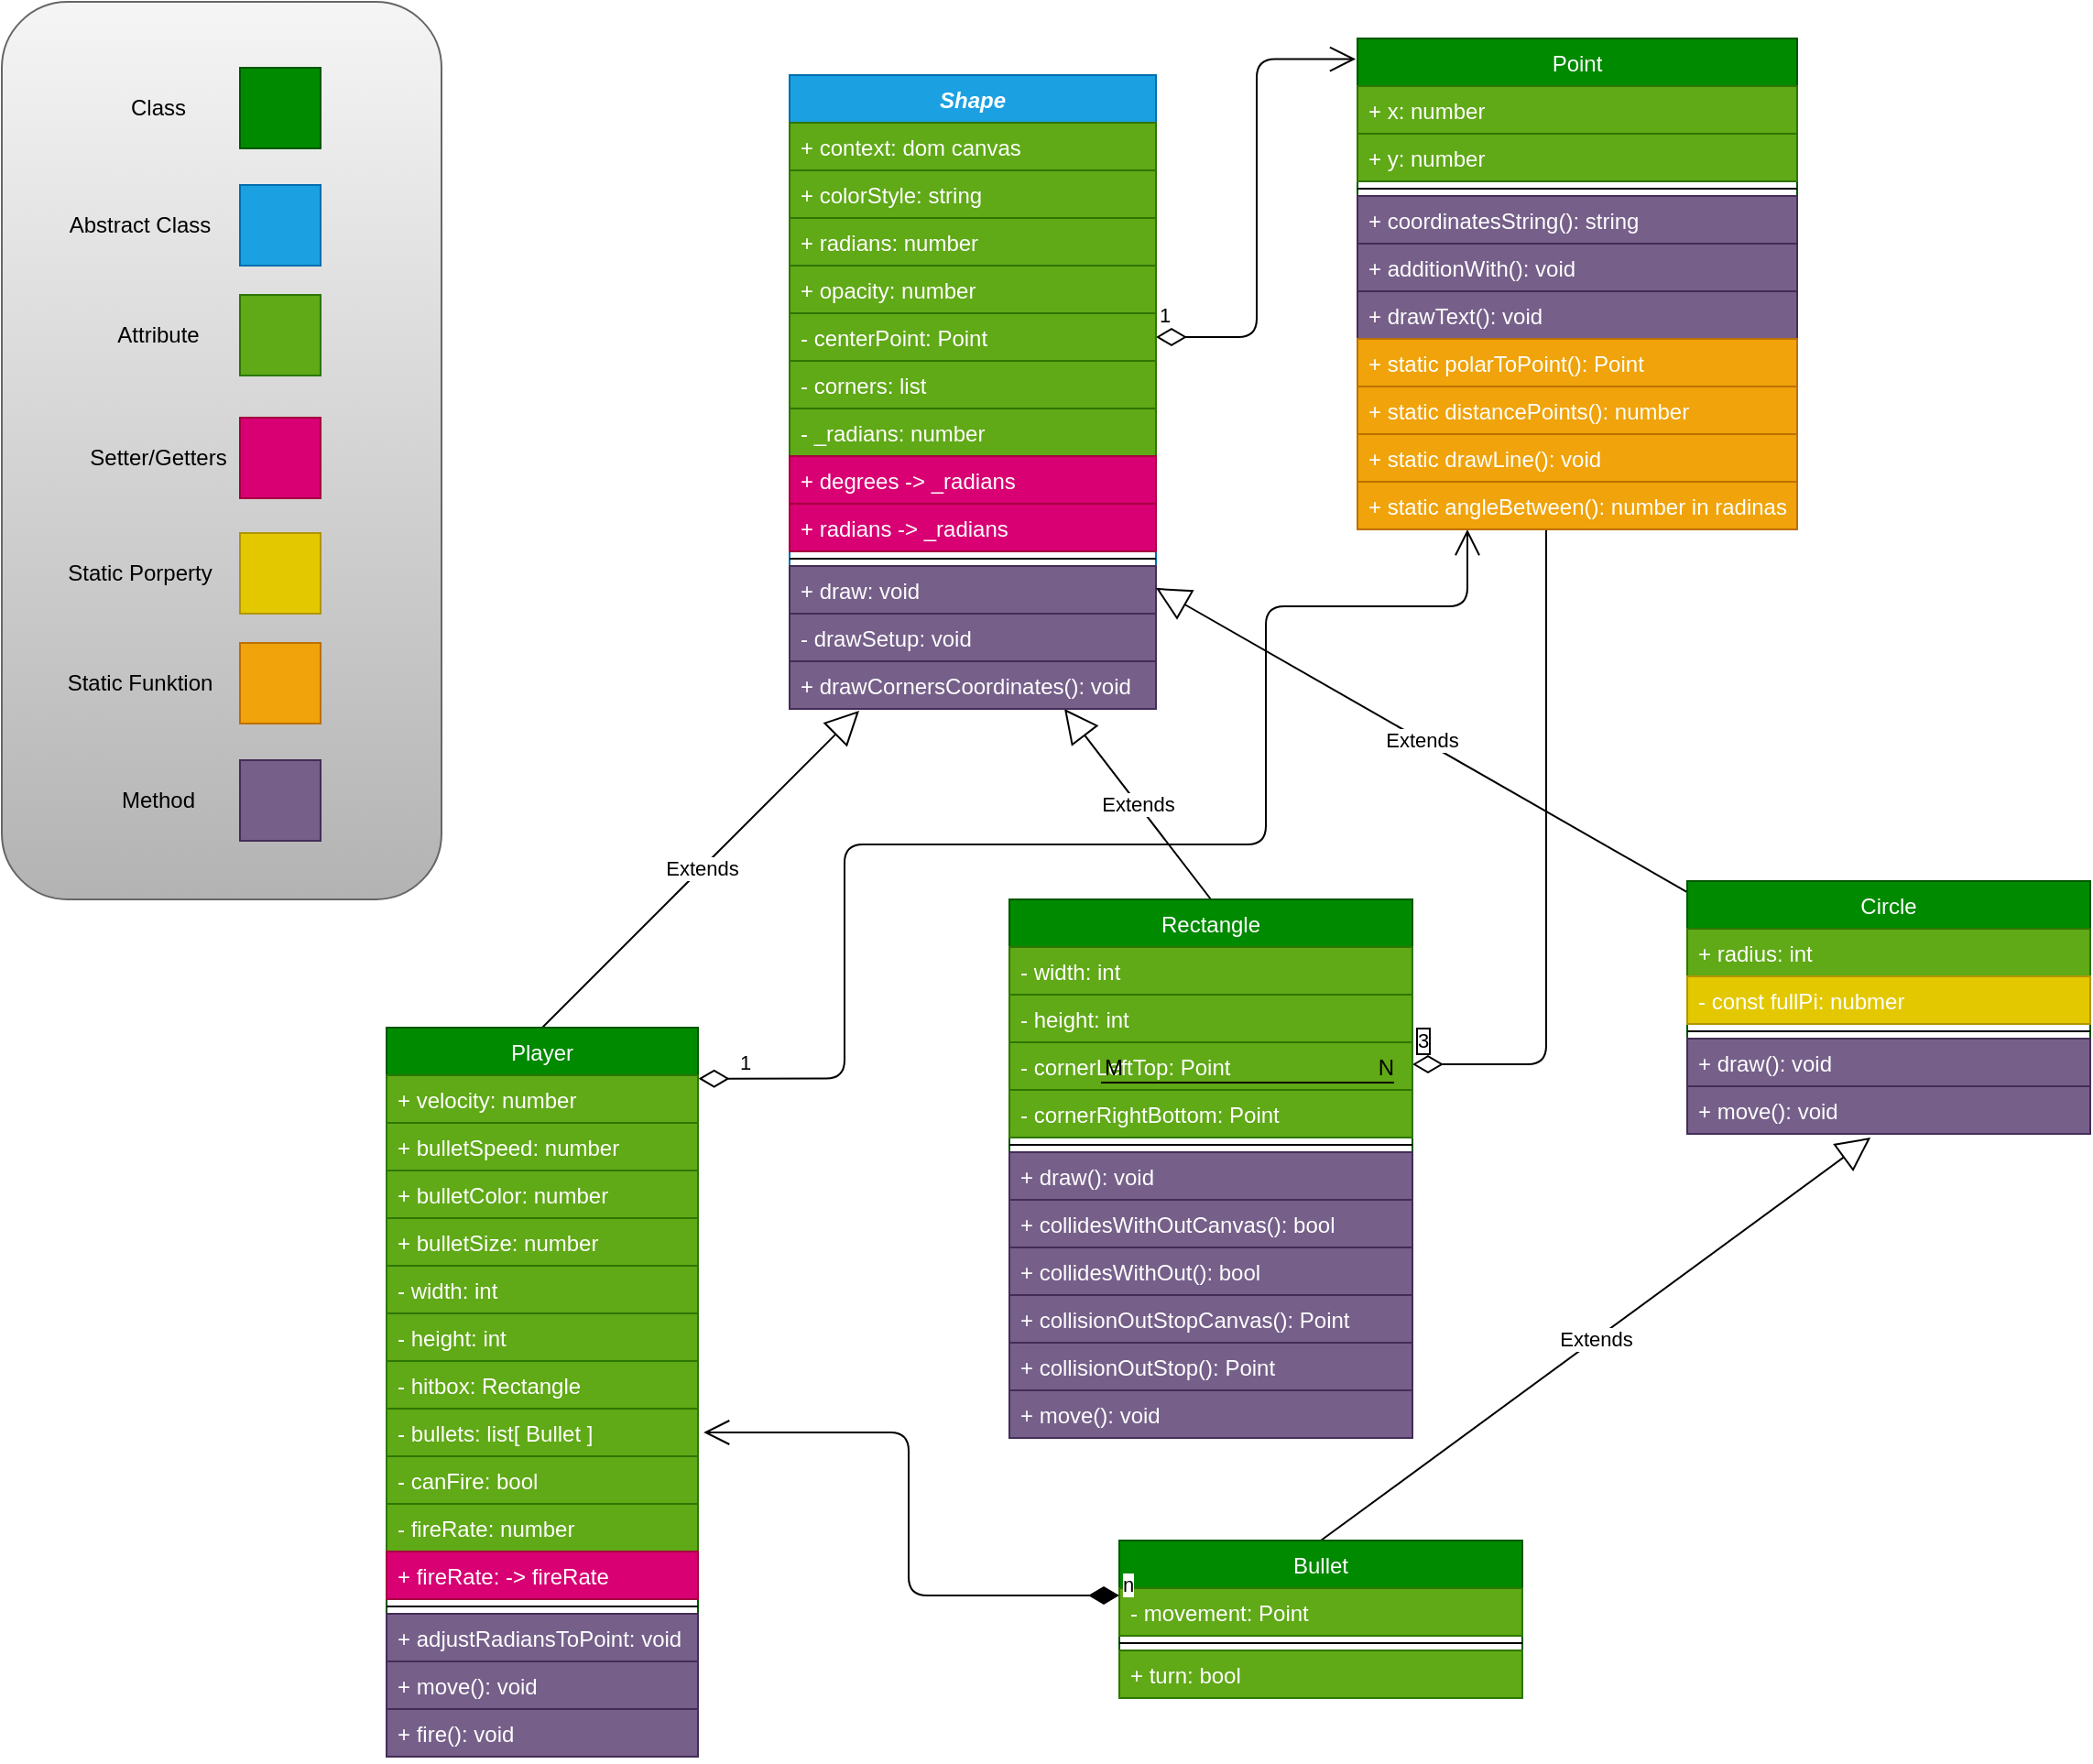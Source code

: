 <mxfile version="12.9.9" type="device"><diagram id="RAW5BNLhD_kJSsxiQ4Sg" name="Page-1"><mxGraphModel dx="1185" dy="685" grid="1" gridSize="10" guides="1" tooltips="1" connect="1" arrows="1" fold="1" page="1" pageScale="1" pageWidth="850" pageHeight="1100" math="0" shadow="0"><root><mxCell id="0"/><mxCell id="1" parent="0"/><mxCell id="B8KtoYiRNh_vQeLMw6E--84" value="" style="rounded=1;whiteSpace=wrap;html=1;fillColor=#f5f5f5;strokeColor=#666666;gradientColor=#b3b3b3;" parent="1" vertex="1"><mxGeometry x="50" y="10" width="240" height="490" as="geometry"/></mxCell><mxCell id="B8KtoYiRNh_vQeLMw6E--48" value="Extends" style="endArrow=block;endSize=16;endFill=0;html=1;entryX=0.19;entryY=1.038;entryDx=0;entryDy=0;entryPerimeter=0;exitX=0.5;exitY=0;exitDx=0;exitDy=0;" parent="1" source="B8KtoYiRNh_vQeLMw6E--30" target="B8KtoYiRNh_vQeLMw6E--29" edge="1"><mxGeometry width="160" relative="1" as="geometry"><mxPoint x="430" y="490" as="sourcePoint"/><mxPoint x="590" y="380" as="targetPoint"/></mxGeometry></mxCell><mxCell id="B8KtoYiRNh_vQeLMw6E--49" value="Extends" style="endArrow=block;endSize=16;endFill=0;html=1;entryX=0.75;entryY=1;entryDx=0;entryDy=0;exitX=0.5;exitY=0;exitDx=0;exitDy=0;" parent="1" source="B8KtoYiRNh_vQeLMw6E--34" target="B8KtoYiRNh_vQeLMw6E--9" edge="1"><mxGeometry width="160" relative="1" as="geometry"><mxPoint x="692" y="489.01" as="sourcePoint"/><mxPoint x="790" y="373.998" as="targetPoint"/></mxGeometry></mxCell><mxCell id="B8KtoYiRNh_vQeLMw6E--51" value="1" style="endArrow=open;html=1;endSize=12;startArrow=diamondThin;startSize=14;startFill=0;edgeStyle=orthogonalEdgeStyle;align=left;verticalAlign=bottom;exitX=1;exitY=0.5;exitDx=0;exitDy=0;entryX=-0.004;entryY=0.042;entryDx=0;entryDy=0;entryPerimeter=0;" parent="1" source="B8KtoYiRNh_vQeLMw6E--12" target="B8KtoYiRNh_vQeLMw6E--1" edge="1"><mxGeometry x="-1" y="3" relative="1" as="geometry"><mxPoint x="180" y="440" as="sourcePoint"/><mxPoint x="340" y="440" as="targetPoint"/></mxGeometry></mxCell><mxCell id="B8KtoYiRNh_vQeLMw6E--52" value="3" style="endArrow=open;html=1;endSize=12;startArrow=diamondThin;startSize=14;startFill=0;edgeStyle=orthogonalEdgeStyle;align=left;verticalAlign=bottom;entryX=0.448;entryY=0.962;entryDx=0;entryDy=0;entryPerimeter=0;labelBorderColor=#000000;" parent="1" target="B8KtoYiRNh_vQeLMw6E--7" edge="1"><mxGeometry x="-1" y="3" relative="1" as="geometry"><mxPoint x="820" y="590" as="sourcePoint"/><mxPoint x="980" y="590" as="targetPoint"/><Array as="points"><mxPoint x="893" y="590"/></Array></mxGeometry></mxCell><mxCell id="B8KtoYiRNh_vQeLMw6E--56" value="1" style="endArrow=open;html=1;endSize=12;startArrow=diamondThin;startSize=14;startFill=0;edgeStyle=orthogonalEdgeStyle;align=left;verticalAlign=bottom;entryX=0.25;entryY=1;entryDx=0;entryDy=0;exitX=1.002;exitY=0.071;exitDx=0;exitDy=0;exitPerimeter=0;" parent="1" target="B8KtoYiRNh_vQeLMw6E--1" edge="1" source="hKg5F1_1Iaj1561rqI-w-1"><mxGeometry x="-0.943" relative="1" as="geometry"><mxPoint x="510" y="560" as="sourcePoint"/><mxPoint x="560" y="430" as="targetPoint"/><Array as="points"><mxPoint x="510" y="598"/><mxPoint x="510" y="470"/><mxPoint x="740" y="470"/><mxPoint x="740" y="340"/><mxPoint x="850" y="340"/></Array><mxPoint as="offset"/></mxGeometry></mxCell><mxCell id="B8KtoYiRNh_vQeLMw6E--57" value="" style="whiteSpace=wrap;html=1;aspect=fixed;fontColor=#ffffff;fontStyle=0;strokeColor=#005700;fillColor=#008a00;startSize=26;" parent="1" vertex="1"><mxGeometry x="180" y="46" width="44" height="44" as="geometry"/></mxCell><mxCell id="B8KtoYiRNh_vQeLMw6E--63" value="Class" style="text;html=1;align=center;verticalAlign=middle;resizable=0;points=[];autosize=1;fontColor=#000000;" parent="1" vertex="1"><mxGeometry x="110" y="58" width="50" height="20" as="geometry"/></mxCell><mxCell id="B8KtoYiRNh_vQeLMw6E--73" value="" style="whiteSpace=wrap;html=1;aspect=fixed;fontColor=#ffffff;align=center;verticalAlign=top;strokeColor=#006EAF;fillColor=#1ba1e2;gradientColor=none;fontStyle=3;startSize=26;" parent="1" vertex="1"><mxGeometry x="180" y="110" width="44" height="44" as="geometry"/></mxCell><mxCell id="B8KtoYiRNh_vQeLMw6E--74" value="Abstract Class" style="text;html=1;align=center;verticalAlign=middle;resizable=0;points=[];autosize=1;fontColor=#000000;" parent="1" vertex="1"><mxGeometry x="80" y="122" width="90" height="20" as="geometry"/></mxCell><mxCell id="B8KtoYiRNh_vQeLMw6E--75" value="" style="whiteSpace=wrap;html=1;aspect=fixed;fontColor=#ffffff;align=left;verticalAlign=top;strokeColor=#2D7600;fillColor=#60a917;gradientColor=none;spacingLeft=4;spacingRight=4;" parent="1" vertex="1"><mxGeometry x="180" y="170" width="44" height="44" as="geometry"/></mxCell><mxCell id="B8KtoYiRNh_vQeLMw6E--76" value="Attribute" style="text;html=1;align=center;verticalAlign=middle;resizable=0;points=[];autosize=1;fontColor=#000000;" parent="1" vertex="1"><mxGeometry x="105" y="182" width="60" height="20" as="geometry"/></mxCell><mxCell id="B8KtoYiRNh_vQeLMw6E--77" value="" style="whiteSpace=wrap;html=1;aspect=fixed;fontColor=#ffffff;align=left;verticalAlign=top;strokeColor=#BD7000;fillColor=#f0a30a;gradientColor=none;spacingLeft=4;spacingRight=4;" parent="1" vertex="1"><mxGeometry x="180" y="360" width="44" height="44" as="geometry"/></mxCell><mxCell id="B8KtoYiRNh_vQeLMw6E--78" value="Static Funktion" style="text;html=1;align=center;verticalAlign=middle;resizable=0;points=[];autosize=1;fontColor=#000000;" parent="1" vertex="1"><mxGeometry x="80" y="372" width="90" height="20" as="geometry"/></mxCell><mxCell id="B8KtoYiRNh_vQeLMw6E--79" value="" style="whiteSpace=wrap;html=1;aspect=fixed;fontColor=#ffffff;align=left;verticalAlign=top;strokeColor=#432D57;fillColor=#76608a;gradientColor=none;spacingLeft=4;spacingRight=4;" parent="1" vertex="1"><mxGeometry x="180" y="424" width="44" height="44" as="geometry"/></mxCell><mxCell id="B8KtoYiRNh_vQeLMw6E--80" value="Method" style="text;html=1;align=center;verticalAlign=middle;resizable=0;points=[];autosize=1;fontColor=#000000;" parent="1" vertex="1"><mxGeometry x="105" y="436" width="60" height="20" as="geometry"/></mxCell><mxCell id="B8KtoYiRNh_vQeLMw6E--34" value="Rectangle" style="swimlane;fontStyle=0;align=center;verticalAlign=middle;childLayout=stackLayout;horizontal=1;startSize=26;horizontalStack=0;resizeParent=1;resizeParentMax=0;resizeLast=0;collapsible=1;marginBottom=0;fontColor=#ffffff;strokeColor=#005700;fillColor=#008a00;" parent="1" vertex="1"><mxGeometry x="600" y="500" width="220" height="294" as="geometry"/></mxCell><mxCell id="B8KtoYiRNh_vQeLMw6E--35" value="- width: int" style="text;strokeColor=#2D7600;fillColor=#60a917;align=left;verticalAlign=top;spacingLeft=4;spacingRight=4;overflow=hidden;rotatable=0;points=[[0,0.5],[1,0.5]];portConstraint=eastwest;fontColor=#ffffff;" parent="B8KtoYiRNh_vQeLMw6E--34" vertex="1"><mxGeometry y="26" width="220" height="26" as="geometry"/></mxCell><mxCell id="B8KtoYiRNh_vQeLMw6E--38" value="- height: int" style="text;strokeColor=#2D7600;fillColor=#60a917;align=left;verticalAlign=top;spacingLeft=4;spacingRight=4;overflow=hidden;rotatable=0;points=[[0,0.5],[1,0.5]];portConstraint=eastwest;fontColor=#ffffff;" parent="B8KtoYiRNh_vQeLMw6E--34" vertex="1"><mxGeometry y="52" width="220" height="26" as="geometry"/></mxCell><mxCell id="B8KtoYiRNh_vQeLMw6E--39" value="- cornerLeftTop: Point" style="text;strokeColor=#2D7600;fillColor=#60a917;align=left;verticalAlign=top;spacingLeft=4;spacingRight=4;overflow=hidden;rotatable=0;points=[[0,0.5],[1,0.5]];portConstraint=eastwest;fontColor=#ffffff;" parent="B8KtoYiRNh_vQeLMw6E--34" vertex="1"><mxGeometry y="78" width="220" height="26" as="geometry"/></mxCell><mxCell id="B8KtoYiRNh_vQeLMw6E--40" value="- cornerRightBottom: Point" style="text;strokeColor=#2D7600;fillColor=#60a917;align=left;verticalAlign=top;spacingLeft=4;spacingRight=4;overflow=hidden;rotatable=0;points=[[0,0.5],[1,0.5]];portConstraint=eastwest;fontColor=#ffffff;" parent="B8KtoYiRNh_vQeLMw6E--34" vertex="1"><mxGeometry y="104" width="220" height="26" as="geometry"/></mxCell><mxCell id="B8KtoYiRNh_vQeLMw6E--36" value="" style="line;strokeWidth=1;fillColor=none;align=left;verticalAlign=middle;spacingTop=-1;spacingLeft=3;spacingRight=3;rotatable=0;labelPosition=right;points=[];portConstraint=eastwest;" parent="B8KtoYiRNh_vQeLMw6E--34" vertex="1"><mxGeometry y="130" width="220" height="8" as="geometry"/></mxCell><mxCell id="B8KtoYiRNh_vQeLMw6E--37" value="+ draw(): void" style="text;strokeColor=#432D57;fillColor=#76608a;align=left;verticalAlign=top;spacingLeft=4;spacingRight=4;overflow=hidden;rotatable=0;points=[[0,0.5],[1,0.5]];portConstraint=eastwest;fontColor=#ffffff;" parent="B8KtoYiRNh_vQeLMw6E--34" vertex="1"><mxGeometry y="138" width="220" height="26" as="geometry"/></mxCell><mxCell id="YJ24XLHPJOB9TFIymU3b-4" value="+ collidesWithOutCanvas(): bool" style="text;strokeColor=#432D57;fillColor=#76608a;align=left;verticalAlign=top;spacingLeft=4;spacingRight=4;overflow=hidden;rotatable=0;points=[[0,0.5],[1,0.5]];portConstraint=eastwest;fontColor=#ffffff;" vertex="1" parent="B8KtoYiRNh_vQeLMw6E--34"><mxGeometry y="164" width="220" height="26" as="geometry"/></mxCell><mxCell id="YJ24XLHPJOB9TFIymU3b-3" value="+ collidesWithOut(): bool" style="text;strokeColor=#432D57;fillColor=#76608a;align=left;verticalAlign=top;spacingLeft=4;spacingRight=4;overflow=hidden;rotatable=0;points=[[0,0.5],[1,0.5]];portConstraint=eastwest;fontColor=#ffffff;" vertex="1" parent="B8KtoYiRNh_vQeLMw6E--34"><mxGeometry y="190" width="220" height="26" as="geometry"/></mxCell><mxCell id="B8KtoYiRNh_vQeLMw6E--41" value="+ collisionOutStopCanvas(): Point" style="text;strokeColor=#432D57;fillColor=#76608a;align=left;verticalAlign=top;spacingLeft=4;spacingRight=4;overflow=hidden;rotatable=0;points=[[0,0.5],[1,0.5]];portConstraint=eastwest;fontColor=#ffffff;" parent="B8KtoYiRNh_vQeLMw6E--34" vertex="1"><mxGeometry y="216" width="220" height="26" as="geometry"/></mxCell><mxCell id="B8KtoYiRNh_vQeLMw6E--42" value="+ collisionOutStop(): Point" style="text;strokeColor=#432D57;fillColor=#76608a;align=left;verticalAlign=top;spacingLeft=4;spacingRight=4;overflow=hidden;rotatable=0;points=[[0,0.5],[1,0.5]];portConstraint=eastwest;fontColor=#ffffff;" parent="B8KtoYiRNh_vQeLMw6E--34" vertex="1"><mxGeometry y="242" width="220" height="26" as="geometry"/></mxCell><mxCell id="B8KtoYiRNh_vQeLMw6E--43" value="+ move(): void" style="text;strokeColor=#432D57;fillColor=#76608a;align=left;verticalAlign=top;spacingLeft=4;spacingRight=4;overflow=hidden;rotatable=0;points=[[0,0.5],[1,0.5]];portConstraint=eastwest;fontColor=#ffffff;" parent="B8KtoYiRNh_vQeLMw6E--34" vertex="1"><mxGeometry y="268" width="220" height="26" as="geometry"/></mxCell><mxCell id="B8KtoYiRNh_vQeLMw6E--9" value="Shape&#10;" style="swimlane;fontStyle=3;align=center;verticalAlign=top;childLayout=stackLayout;horizontal=1;startSize=26;horizontalStack=0;resizeParent=1;resizeParentMax=0;resizeLast=0;collapsible=1;marginBottom=0;fillColor=#1ba1e2;strokeColor=#006EAF;fontColor=#ffffff;" parent="1" vertex="1"><mxGeometry x="480" y="50" width="200" height="346" as="geometry"><mxRectangle x="610" y="92" width="70" height="26" as="alternateBounds"/></mxGeometry></mxCell><mxCell id="B8KtoYiRNh_vQeLMw6E--10" value="+ context: dom canvas" style="text;strokeColor=#2D7600;fillColor=#60a917;align=left;verticalAlign=top;spacingLeft=4;spacingRight=4;overflow=hidden;rotatable=0;points=[[0,0.5],[1,0.5]];portConstraint=eastwest;fontColor=#ffffff;" parent="B8KtoYiRNh_vQeLMw6E--9" vertex="1"><mxGeometry y="26" width="200" height="26" as="geometry"/></mxCell><mxCell id="B8KtoYiRNh_vQeLMw6E--13" value="+ colorStyle: string" style="text;strokeColor=#2D7600;fillColor=#60a917;align=left;verticalAlign=top;spacingLeft=4;spacingRight=4;overflow=hidden;rotatable=0;points=[[0,0.5],[1,0.5]];portConstraint=eastwest;fontColor=#ffffff;" parent="B8KtoYiRNh_vQeLMw6E--9" vertex="1"><mxGeometry y="52" width="200" height="26" as="geometry"/></mxCell><mxCell id="B8KtoYiRNh_vQeLMw6E--15" value="+ radians: number" style="text;strokeColor=#2D7600;fillColor=#60a917;align=left;verticalAlign=top;spacingLeft=4;spacingRight=4;overflow=hidden;rotatable=0;points=[[0,0.5],[1,0.5]];portConstraint=eastwest;fontColor=#ffffff;" parent="B8KtoYiRNh_vQeLMw6E--9" vertex="1"><mxGeometry y="78" width="200" height="26" as="geometry"/></mxCell><mxCell id="B8KtoYiRNh_vQeLMw6E--16" value="+ opacity: number" style="text;strokeColor=#2D7600;fillColor=#60a917;align=left;verticalAlign=top;spacingLeft=4;spacingRight=4;overflow=hidden;rotatable=0;points=[[0,0.5],[1,0.5]];portConstraint=eastwest;fontColor=#ffffff;" parent="B8KtoYiRNh_vQeLMw6E--9" vertex="1"><mxGeometry y="104" width="200" height="26" as="geometry"/></mxCell><mxCell id="B8KtoYiRNh_vQeLMw6E--12" value="- centerPoint: Point" style="text;strokeColor=#2D7600;fillColor=#60a917;align=left;verticalAlign=top;spacingLeft=4;spacingRight=4;overflow=hidden;rotatable=0;points=[[0,0.5],[1,0.5]];portConstraint=eastwest;fontColor=#ffffff;" parent="B8KtoYiRNh_vQeLMw6E--9" vertex="1"><mxGeometry y="130" width="200" height="26" as="geometry"/></mxCell><mxCell id="B8KtoYiRNh_vQeLMw6E--14" value="- corners: list" style="text;strokeColor=#2D7600;fillColor=#60a917;align=left;verticalAlign=top;spacingLeft=4;spacingRight=4;overflow=hidden;rotatable=0;points=[[0,0.5],[1,0.5]];portConstraint=eastwest;fontColor=#ffffff;" parent="B8KtoYiRNh_vQeLMw6E--9" vertex="1"><mxGeometry y="156" width="200" height="26" as="geometry"/></mxCell><mxCell id="uomJccwphIVQ50F5Qtyh-1" value="- _radians: number" style="text;strokeColor=#2D7600;fillColor=#60a917;align=left;verticalAlign=top;spacingLeft=4;spacingRight=4;overflow=hidden;rotatable=0;points=[[0,0.5],[1,0.5]];portConstraint=eastwest;fontColor=#ffffff;" parent="B8KtoYiRNh_vQeLMw6E--9" vertex="1"><mxGeometry y="182" width="200" height="26" as="geometry"/></mxCell><mxCell id="uomJccwphIVQ50F5Qtyh-2" value="+ degrees -&gt; _radians" style="text;strokeColor=#A50040;fillColor=#d80073;align=left;verticalAlign=top;spacingLeft=4;spacingRight=4;overflow=hidden;rotatable=0;points=[[0,0.5],[1,0.5]];portConstraint=eastwest;fontColor=#ffffff;" parent="B8KtoYiRNh_vQeLMw6E--9" vertex="1"><mxGeometry y="208" width="200" height="26" as="geometry"/></mxCell><mxCell id="B8KtoYiRNh_vQeLMw6E--17" value="+ radians -&gt; _radians" style="text;strokeColor=#A50040;fillColor=#d80073;align=left;verticalAlign=top;spacingLeft=4;spacingRight=4;overflow=hidden;rotatable=0;points=[[0,0.5],[1,0.5]];portConstraint=eastwest;fontColor=#ffffff;" parent="B8KtoYiRNh_vQeLMw6E--9" vertex="1"><mxGeometry y="234" width="200" height="26" as="geometry"/></mxCell><mxCell id="B8KtoYiRNh_vQeLMw6E--11" value="" style="line;strokeWidth=1;fillColor=none;align=left;verticalAlign=middle;spacingTop=-1;spacingLeft=3;spacingRight=3;rotatable=0;labelPosition=right;points=[];portConstraint=eastwest;" parent="B8KtoYiRNh_vQeLMw6E--9" vertex="1"><mxGeometry y="260" width="200" height="8" as="geometry"/></mxCell><mxCell id="B8KtoYiRNh_vQeLMw6E--19" value="+ draw: void" style="text;strokeColor=#432D57;fillColor=#76608a;align=left;verticalAlign=top;spacingLeft=4;spacingRight=4;overflow=hidden;rotatable=0;points=[[0,0.5],[1,0.5]];portConstraint=eastwest;fontColor=#ffffff;" parent="B8KtoYiRNh_vQeLMw6E--9" vertex="1"><mxGeometry y="268" width="200" height="26" as="geometry"/></mxCell><mxCell id="B8KtoYiRNh_vQeLMw6E--20" value="- drawSetup: void" style="text;strokeColor=#432D57;fillColor=#76608a;align=left;verticalAlign=top;spacingLeft=4;spacingRight=4;overflow=hidden;rotatable=0;points=[[0,0.5],[1,0.5]];portConstraint=eastwest;fontColor=#ffffff;" parent="B8KtoYiRNh_vQeLMw6E--9" vertex="1"><mxGeometry y="294" width="200" height="26" as="geometry"/></mxCell><mxCell id="B8KtoYiRNh_vQeLMw6E--29" value="+ drawCornersCoordinates(): void" style="text;strokeColor=#432D57;fillColor=#76608a;align=left;verticalAlign=top;spacingLeft=4;spacingRight=4;overflow=hidden;rotatable=0;points=[[0,0.5],[1,0.5]];portConstraint=eastwest;fontColor=#ffffff;" parent="B8KtoYiRNh_vQeLMw6E--9" vertex="1"><mxGeometry y="320" width="200" height="26" as="geometry"/></mxCell><mxCell id="B8KtoYiRNh_vQeLMw6E--1" value="Point" style="swimlane;fontStyle=0;childLayout=stackLayout;horizontal=1;startSize=26;fillColor=#008a00;horizontalStack=0;resizeParent=1;resizeParentMax=0;resizeLast=0;collapsible=1;marginBottom=0;strokeColor=#005700;fontColor=#ffffff;" parent="1" vertex="1"><mxGeometry x="790" y="30" width="240" height="268" as="geometry"/></mxCell><mxCell id="B8KtoYiRNh_vQeLMw6E--2" value="+ x: number" style="text;strokeColor=#2D7600;fillColor=#60a917;align=left;verticalAlign=top;spacingLeft=4;spacingRight=4;overflow=hidden;rotatable=0;points=[[0,0.5],[1,0.5]];portConstraint=eastwest;fontColor=#ffffff;" parent="B8KtoYiRNh_vQeLMw6E--1" vertex="1"><mxGeometry y="26" width="240" height="26" as="geometry"/></mxCell><mxCell id="B8KtoYiRNh_vQeLMw6E--3" value="+ y: number" style="text;strokeColor=#2D7600;fillColor=#60a917;align=left;verticalAlign=top;spacingLeft=4;spacingRight=4;overflow=hidden;rotatable=0;points=[[0,0.5],[1,0.5]];portConstraint=eastwest;fontColor=#ffffff;" parent="B8KtoYiRNh_vQeLMw6E--1" vertex="1"><mxGeometry y="52" width="240" height="26" as="geometry"/></mxCell><mxCell id="B8KtoYiRNh_vQeLMw6E--5" value="" style="line;strokeWidth=1;fillColor=none;align=left;verticalAlign=middle;spacingTop=-1;spacingLeft=3;spacingRight=3;rotatable=0;labelPosition=right;points=[];portConstraint=eastwest;" parent="B8KtoYiRNh_vQeLMw6E--1" vertex="1"><mxGeometry y="78" width="240" height="8" as="geometry"/></mxCell><mxCell id="B8KtoYiRNh_vQeLMw6E--4" value="+ coordinatesString(): string" style="text;strokeColor=#432D57;fillColor=#76608a;align=left;verticalAlign=top;spacingLeft=4;spacingRight=4;overflow=hidden;rotatable=0;points=[[0,0.5],[1,0.5]];portConstraint=eastwest;fontColor=#ffffff;" parent="B8KtoYiRNh_vQeLMw6E--1" vertex="1"><mxGeometry y="86" width="240" height="26" as="geometry"/></mxCell><mxCell id="YJ24XLHPJOB9TFIymU3b-1" value="+ additionWith(): void" style="text;strokeColor=#432D57;fillColor=#76608a;align=left;verticalAlign=top;spacingLeft=4;spacingRight=4;overflow=hidden;rotatable=0;points=[[0,0.5],[1,0.5]];portConstraint=eastwest;fontColor=#ffffff;" vertex="1" parent="B8KtoYiRNh_vQeLMw6E--1"><mxGeometry y="112" width="240" height="26" as="geometry"/></mxCell><mxCell id="B8KtoYiRNh_vQeLMw6E--6" value="+ drawText(): void" style="text;strokeColor=#432D57;fillColor=#76608a;align=left;verticalAlign=top;spacingLeft=4;spacingRight=4;overflow=hidden;rotatable=0;points=[[0,0.5],[1,0.5]];portConstraint=eastwest;fontColor=#ffffff;" parent="B8KtoYiRNh_vQeLMw6E--1" vertex="1"><mxGeometry y="138" width="240" height="26" as="geometry"/></mxCell><mxCell id="mdwYPhi-92RHFYRsfVxt-1" value="+ static polarToPoint(): Point" style="text;strokeColor=#BD7000;fillColor=#f0a30a;align=left;verticalAlign=top;spacingLeft=4;spacingRight=4;overflow=hidden;rotatable=0;points=[[0,0.5],[1,0.5]];portConstraint=eastwest;fontColor=#ffffff;" parent="B8KtoYiRNh_vQeLMw6E--1" vertex="1"><mxGeometry y="164" width="240" height="26" as="geometry"/></mxCell><mxCell id="B8KtoYiRNh_vQeLMw6E--8" value="+ static distancePoints(): number" style="text;strokeColor=#BD7000;fillColor=#f0a30a;align=left;verticalAlign=top;spacingLeft=4;spacingRight=4;overflow=hidden;rotatable=0;points=[[0,0.5],[1,0.5]];portConstraint=eastwest;fontColor=#ffffff;" parent="B8KtoYiRNh_vQeLMw6E--1" vertex="1"><mxGeometry y="190" width="240" height="26" as="geometry"/></mxCell><mxCell id="B8KtoYiRNh_vQeLMw6E--7" value="+ static drawLine(): void" style="text;strokeColor=#BD7000;fillColor=#f0a30a;align=left;verticalAlign=top;spacingLeft=4;spacingRight=4;overflow=hidden;rotatable=0;points=[[0,0.5],[1,0.5]];portConstraint=eastwest;fontColor=#ffffff;" parent="B8KtoYiRNh_vQeLMw6E--1" vertex="1"><mxGeometry y="216" width="240" height="26" as="geometry"/></mxCell><mxCell id="oLdlZv11UyKRDZQdMT7l-1" value="+ static angleBetween(): number in radinas" style="text;strokeColor=#BD7000;fillColor=#f0a30a;align=left;verticalAlign=top;spacingLeft=4;spacingRight=4;overflow=hidden;rotatable=0;points=[[0,0.5],[1,0.5]];portConstraint=eastwest;fontColor=#ffffff;" parent="B8KtoYiRNh_vQeLMw6E--1" vertex="1"><mxGeometry y="242" width="240" height="26" as="geometry"/></mxCell><mxCell id="uomJccwphIVQ50F5Qtyh-4" value="" style="whiteSpace=wrap;html=1;aspect=fixed;align=left;verticalAlign=top;strokeColor=#A50040;fillColor=#d80073;spacingLeft=4;spacingRight=4;fontColor=#ffffff;" parent="1" vertex="1"><mxGeometry x="180" y="237" width="44" height="44" as="geometry"/></mxCell><mxCell id="uomJccwphIVQ50F5Qtyh-5" value="Setter/Getters" style="text;html=1;align=center;verticalAlign=middle;resizable=0;points=[];autosize=1;fontColor=#000000;" parent="1" vertex="1"><mxGeometry x="90" y="249" width="90" height="20" as="geometry"/></mxCell><mxCell id="oLdlZv11UyKRDZQdMT7l-13" value="" style="whiteSpace=wrap;html=1;aspect=fixed;fontColor=#ffffff;align=left;verticalAlign=top;strokeColor=#B09500;fillColor=#e3c800;gradientColor=none;spacingLeft=4;spacingRight=4;" parent="1" vertex="1"><mxGeometry x="180" y="300" width="44" height="44" as="geometry"/></mxCell><mxCell id="oLdlZv11UyKRDZQdMT7l-14" value="Static Porperty" style="text;html=1;align=center;verticalAlign=middle;resizable=0;points=[];autosize=1;fontColor=#000000;" parent="1" vertex="1"><mxGeometry x="80" y="312" width="90" height="20" as="geometry"/></mxCell><mxCell id="oLdlZv11UyKRDZQdMT7l-15" value="Extends" style="endArrow=block;endSize=16;endFill=0;html=1;" parent="1" source="oLdlZv11UyKRDZQdMT7l-3" edge="1"><mxGeometry width="160" relative="1" as="geometry"><mxPoint x="1040" y="468" as="sourcePoint"/><mxPoint x="680" y="330" as="targetPoint"/></mxGeometry></mxCell><mxCell id="oLdlZv11UyKRDZQdMT7l-3" value="Circle" style="swimlane;fontStyle=0;align=center;verticalAlign=middle;childLayout=stackLayout;horizontal=1;startSize=26;horizontalStack=0;resizeParent=1;resizeParentMax=0;resizeLast=0;collapsible=1;marginBottom=0;fontColor=#ffffff;strokeColor=#005700;fillColor=#008a00;" parent="1" vertex="1"><mxGeometry x="970" y="490" width="220" height="138" as="geometry"/></mxCell><mxCell id="oLdlZv11UyKRDZQdMT7l-4" value="+ radius: int" style="text;strokeColor=#2D7600;fillColor=#60a917;align=left;verticalAlign=top;spacingLeft=4;spacingRight=4;overflow=hidden;rotatable=0;points=[[0,0.5],[1,0.5]];portConstraint=eastwest;fontColor=#ffffff;" parent="oLdlZv11UyKRDZQdMT7l-3" vertex="1"><mxGeometry y="26" width="220" height="26" as="geometry"/></mxCell><mxCell id="oLdlZv11UyKRDZQdMT7l-5" value="- const fullPi: nubmer" style="text;strokeColor=#B09500;fillColor=#e3c800;align=left;verticalAlign=top;spacingLeft=4;spacingRight=4;overflow=hidden;rotatable=0;points=[[0,0.5],[1,0.5]];portConstraint=eastwest;fontColor=#ffffff;" parent="oLdlZv11UyKRDZQdMT7l-3" vertex="1"><mxGeometry y="52" width="220" height="26" as="geometry"/></mxCell><mxCell id="oLdlZv11UyKRDZQdMT7l-8" value="" style="line;strokeWidth=1;fillColor=none;align=left;verticalAlign=middle;spacingTop=-1;spacingLeft=3;spacingRight=3;rotatable=0;labelPosition=right;points=[];portConstraint=eastwest;" parent="oLdlZv11UyKRDZQdMT7l-3" vertex="1"><mxGeometry y="78" width="220" height="8" as="geometry"/></mxCell><mxCell id="oLdlZv11UyKRDZQdMT7l-9" value="+ draw(): void" style="text;strokeColor=#432D57;fillColor=#76608a;align=left;verticalAlign=top;spacingLeft=4;spacingRight=4;overflow=hidden;rotatable=0;points=[[0,0.5],[1,0.5]];portConstraint=eastwest;fontColor=#ffffff;" parent="oLdlZv11UyKRDZQdMT7l-3" vertex="1"><mxGeometry y="86" width="220" height="26" as="geometry"/></mxCell><mxCell id="YJ24XLHPJOB9TFIymU3b-16" value="+ move(): void" style="text;strokeColor=#432D57;fillColor=#76608a;align=left;verticalAlign=top;spacingLeft=4;spacingRight=4;overflow=hidden;rotatable=0;points=[[0,0.5],[1,0.5]];portConstraint=eastwest;fontColor=#ffffff;" vertex="1" parent="oLdlZv11UyKRDZQdMT7l-3"><mxGeometry y="112" width="220" height="26" as="geometry"/></mxCell><mxCell id="YJ24XLHPJOB9TFIymU3b-11" value="Extends" style="endArrow=block;endSize=16;endFill=0;html=1;exitX=0.5;exitY=0;exitDx=0;exitDy=0;entryX=0.455;entryY=1.077;entryDx=0;entryDy=0;entryPerimeter=0;" edge="1" parent="1" source="YJ24XLHPJOB9TFIymU3b-6" target="YJ24XLHPJOB9TFIymU3b-16"><mxGeometry width="160" relative="1" as="geometry"><mxPoint x="1088" y="770" as="sourcePoint"/><mxPoint x="1071.85" y="660" as="targetPoint"/></mxGeometry></mxCell><mxCell id="YJ24XLHPJOB9TFIymU3b-17" value="&amp;nbsp; &amp;nbsp; &amp;nbsp; &amp;nbsp; &amp;nbsp; &amp;nbsp; &amp;nbsp;" style="text;html=1;align=center;verticalAlign=middle;resizable=0;points=[];autosize=1;" vertex="1" parent="1"><mxGeometry x="911" y="408" width="60" height="20" as="geometry"/></mxCell><mxCell id="YJ24XLHPJOB9TFIymU3b-18" value="&amp;nbsp;" style="text;html=1;align=center;verticalAlign=middle;resizable=0;points=[];autosize=1;" vertex="1" parent="1"><mxGeometry x="943" y="400" width="20" height="20" as="geometry"/></mxCell><mxCell id="YJ24XLHPJOB9TFIymU3b-19" value="&amp;nbsp; &amp;nbsp; &amp;nbsp;" style="text;html=1;align=center;verticalAlign=middle;resizable=0;points=[];autosize=1;" vertex="1" parent="1"><mxGeometry x="972" y="370" width="30" height="20" as="geometry"/></mxCell><mxCell id="YJ24XLHPJOB9TFIymU3b-20" value="&amp;nbsp; &amp;nbsp; &amp;nbsp;" style="text;html=1;align=center;verticalAlign=middle;resizable=0;points=[];autosize=1;" vertex="1" parent="1"><mxGeometry x="885" y="787" width="30" height="20" as="geometry"/></mxCell><mxCell id="YJ24XLHPJOB9TFIymU3b-6" value="Bullet" style="swimlane;fontStyle=0;align=center;verticalAlign=middle;childLayout=stackLayout;horizontal=1;startSize=26;horizontalStack=0;resizeParent=1;resizeParentMax=0;resizeLast=0;collapsible=1;marginBottom=0;fontColor=#ffffff;strokeColor=#005700;fillColor=#008a00;" vertex="1" parent="1"><mxGeometry x="660" y="850" width="220" height="86" as="geometry"/></mxCell><mxCell id="YJ24XLHPJOB9TFIymU3b-7" value="- movement: Point" style="text;strokeColor=#2D7600;fillColor=#60a917;align=left;verticalAlign=top;spacingLeft=4;spacingRight=4;overflow=hidden;rotatable=0;points=[[0,0.5],[1,0.5]];portConstraint=eastwest;fontColor=#ffffff;" vertex="1" parent="YJ24XLHPJOB9TFIymU3b-6"><mxGeometry y="26" width="220" height="26" as="geometry"/></mxCell><mxCell id="YJ24XLHPJOB9TFIymU3b-9" value="" style="line;strokeWidth=1;fillColor=none;align=left;verticalAlign=middle;spacingTop=-1;spacingLeft=3;spacingRight=3;rotatable=0;labelPosition=right;points=[];portConstraint=eastwest;" vertex="1" parent="YJ24XLHPJOB9TFIymU3b-6"><mxGeometry y="52" width="220" height="8" as="geometry"/></mxCell><mxCell id="YJ24XLHPJOB9TFIymU3b-12" value="+ turn: bool" style="text;strokeColor=#2D7600;fillColor=#60a917;align=left;verticalAlign=top;spacingLeft=4;spacingRight=4;overflow=hidden;rotatable=0;points=[[0,0.5],[1,0.5]];portConstraint=eastwest;fontColor=#ffffff;" vertex="1" parent="YJ24XLHPJOB9TFIymU3b-6"><mxGeometry y="60" width="220" height="26" as="geometry"/></mxCell><mxCell id="B8KtoYiRNh_vQeLMw6E--30" value="Player" style="swimlane;fontStyle=0;align=center;verticalAlign=middle;childLayout=stackLayout;horizontal=1;startSize=26;horizontalStack=0;resizeParent=1;resizeParentMax=0;resizeLast=0;collapsible=1;marginBottom=0;fontColor=#ffffff;strokeColor=#005700;fillColor=#008a00;" parent="1" vertex="1"><mxGeometry x="260" y="570" width="170" height="398" as="geometry"/></mxCell><mxCell id="hKg5F1_1Iaj1561rqI-w-1" value="+ velocity: number" style="text;strokeColor=#2D7600;fillColor=#60a917;align=left;verticalAlign=top;spacingLeft=4;spacingRight=4;overflow=hidden;rotatable=0;points=[[0,0.5],[1,0.5]];portConstraint=eastwest;fontColor=#ffffff;" parent="B8KtoYiRNh_vQeLMw6E--30" vertex="1"><mxGeometry y="26" width="170" height="26" as="geometry"/></mxCell><mxCell id="YJ24XLHPJOB9TFIymU3b-28" value="+ bulletSpeed: number" style="text;strokeColor=#2D7600;fillColor=#60a917;align=left;verticalAlign=top;spacingLeft=4;spacingRight=4;overflow=hidden;rotatable=0;points=[[0,0.5],[1,0.5]];portConstraint=eastwest;fontColor=#ffffff;" vertex="1" parent="B8KtoYiRNh_vQeLMw6E--30"><mxGeometry y="52" width="170" height="26" as="geometry"/></mxCell><mxCell id="YJ24XLHPJOB9TFIymU3b-29" value="+ bulletColor: number" style="text;strokeColor=#2D7600;fillColor=#60a917;align=left;verticalAlign=top;spacingLeft=4;spacingRight=4;overflow=hidden;rotatable=0;points=[[0,0.5],[1,0.5]];portConstraint=eastwest;fontColor=#ffffff;" vertex="1" parent="B8KtoYiRNh_vQeLMw6E--30"><mxGeometry y="78" width="170" height="26" as="geometry"/></mxCell><mxCell id="YJ24XLHPJOB9TFIymU3b-30" value="+ bulletSize: number" style="text;strokeColor=#2D7600;fillColor=#60a917;align=left;verticalAlign=top;spacingLeft=4;spacingRight=4;overflow=hidden;rotatable=0;points=[[0,0.5],[1,0.5]];portConstraint=eastwest;fontColor=#ffffff;" vertex="1" parent="B8KtoYiRNh_vQeLMw6E--30"><mxGeometry y="104" width="170" height="26" as="geometry"/></mxCell><mxCell id="B8KtoYiRNh_vQeLMw6E--31" value="- width: int" style="text;strokeColor=#2D7600;fillColor=#60a917;align=left;verticalAlign=top;spacingLeft=4;spacingRight=4;overflow=hidden;rotatable=0;points=[[0,0.5],[1,0.5]];portConstraint=eastwest;fontColor=#ffffff;" parent="B8KtoYiRNh_vQeLMw6E--30" vertex="1"><mxGeometry y="130" width="170" height="26" as="geometry"/></mxCell><mxCell id="B8KtoYiRNh_vQeLMw6E--44" value="- height: int" style="text;strokeColor=#2D7600;fillColor=#60a917;align=left;verticalAlign=top;spacingLeft=4;spacingRight=4;overflow=hidden;rotatable=0;points=[[0,0.5],[1,0.5]];portConstraint=eastwest;fontColor=#ffffff;" parent="B8KtoYiRNh_vQeLMw6E--30" vertex="1"><mxGeometry y="156" width="170" height="26" as="geometry"/></mxCell><mxCell id="B8KtoYiRNh_vQeLMw6E--50" value="- hitbox: Rectangle" style="text;strokeColor=#2D7600;fillColor=#60a917;align=left;verticalAlign=top;spacingLeft=4;spacingRight=4;overflow=hidden;rotatable=0;points=[[0,0.5],[1,0.5]];portConstraint=eastwest;fontColor=#ffffff;" parent="B8KtoYiRNh_vQeLMw6E--30" vertex="1"><mxGeometry y="182" width="170" height="26" as="geometry"/></mxCell><mxCell id="YJ24XLHPJOB9TFIymU3b-5" value="- bullets: list[ Bullet ]" style="text;strokeColor=#2D7600;fillColor=#60a917;align=left;verticalAlign=top;spacingLeft=4;spacingRight=4;overflow=hidden;rotatable=0;points=[[0,0.5],[1,0.5]];portConstraint=eastwest;fontColor=#ffffff;" vertex="1" parent="B8KtoYiRNh_vQeLMw6E--30"><mxGeometry y="208" width="170" height="26" as="geometry"/></mxCell><mxCell id="YJ24XLHPJOB9TFIymU3b-14" value="- canFire: bool" style="text;strokeColor=#2D7600;fillColor=#60a917;align=left;verticalAlign=top;spacingLeft=4;spacingRight=4;overflow=hidden;rotatable=0;points=[[0,0.5],[1,0.5]];portConstraint=eastwest;fontColor=#ffffff;" vertex="1" parent="B8KtoYiRNh_vQeLMw6E--30"><mxGeometry y="234" width="170" height="26" as="geometry"/></mxCell><mxCell id="YJ24XLHPJOB9TFIymU3b-15" value="- fireRate: number" style="text;strokeColor=#2D7600;fillColor=#60a917;align=left;verticalAlign=top;spacingLeft=4;spacingRight=4;overflow=hidden;rotatable=0;points=[[0,0.5],[1,0.5]];portConstraint=eastwest;fontColor=#ffffff;" vertex="1" parent="B8KtoYiRNh_vQeLMw6E--30"><mxGeometry y="260" width="170" height="26" as="geometry"/></mxCell><mxCell id="YJ24XLHPJOB9TFIymU3b-27" value="+ fireRate: -&gt; fireRate" style="text;strokeColor=#A50040;fillColor=#d80073;align=left;verticalAlign=top;spacingLeft=4;spacingRight=4;overflow=hidden;rotatable=0;points=[[0,0.5],[1,0.5]];portConstraint=eastwest;fontColor=#ffffff;" vertex="1" parent="B8KtoYiRNh_vQeLMw6E--30"><mxGeometry y="286" width="170" height="26" as="geometry"/></mxCell><mxCell id="B8KtoYiRNh_vQeLMw6E--32" value="" style="line;strokeWidth=1;fillColor=none;align=left;verticalAlign=middle;spacingTop=-1;spacingLeft=3;spacingRight=3;rotatable=0;labelPosition=right;points=[];portConstraint=eastwest;" parent="B8KtoYiRNh_vQeLMw6E--30" vertex="1"><mxGeometry y="312" width="170" height="8" as="geometry"/></mxCell><mxCell id="oLdlZv11UyKRDZQdMT7l-2" value="+ adjustRadiansToPoint: void" style="text;strokeColor=#432D57;fillColor=#76608a;align=left;verticalAlign=top;spacingLeft=4;spacingRight=4;overflow=hidden;rotatable=0;points=[[0,0.5],[1,0.5]];portConstraint=eastwest;fontColor=#ffffff;" parent="B8KtoYiRNh_vQeLMw6E--30" vertex="1"><mxGeometry y="320" width="170" height="26" as="geometry"/></mxCell><mxCell id="B8KtoYiRNh_vQeLMw6E--33" value="+ move(): void" style="text;strokeColor=#432D57;fillColor=#76608a;align=left;verticalAlign=top;spacingLeft=4;spacingRight=4;overflow=hidden;rotatable=0;points=[[0,0.5],[1,0.5]];portConstraint=eastwest;fontColor=#ffffff;" parent="B8KtoYiRNh_vQeLMw6E--30" vertex="1"><mxGeometry y="346" width="170" height="26" as="geometry"/></mxCell><mxCell id="YJ24XLHPJOB9TFIymU3b-2" value="+ fire(): void" style="text;strokeColor=#432D57;fillColor=#76608a;align=left;verticalAlign=top;spacingLeft=4;spacingRight=4;overflow=hidden;rotatable=0;points=[[0,0.5],[1,0.5]];portConstraint=eastwest;fontColor=#ffffff;" vertex="1" parent="B8KtoYiRNh_vQeLMw6E--30"><mxGeometry y="372" width="170" height="26" as="geometry"/></mxCell><mxCell id="YJ24XLHPJOB9TFIymU3b-21" value="" style="endArrow=none;html=1;rounded=0;" edge="1" parent="1"><mxGeometry relative="1" as="geometry"><mxPoint x="650" y="600" as="sourcePoint"/><mxPoint x="810" y="600" as="targetPoint"/></mxGeometry></mxCell><mxCell id="YJ24XLHPJOB9TFIymU3b-22" value="M" style="resizable=0;html=1;align=left;verticalAlign=bottom;" connectable="0" vertex="1" parent="YJ24XLHPJOB9TFIymU3b-21"><mxGeometry x="-1" relative="1" as="geometry"/></mxCell><mxCell id="YJ24XLHPJOB9TFIymU3b-23" value="N" style="resizable=0;html=1;align=right;verticalAlign=bottom;" connectable="0" vertex="1" parent="YJ24XLHPJOB9TFIymU3b-21"><mxGeometry x="1" relative="1" as="geometry"/></mxCell><mxCell id="YJ24XLHPJOB9TFIymU3b-26" value="n" style="endArrow=open;html=1;endSize=12;startArrow=diamondThin;startSize=14;startFill=1;edgeStyle=orthogonalEdgeStyle;align=left;verticalAlign=bottom;exitX=0;exitY=0.154;exitDx=0;exitDy=0;exitPerimeter=0;entryX=1.018;entryY=0.5;entryDx=0;entryDy=0;entryPerimeter=0;" edge="1" parent="1" source="YJ24XLHPJOB9TFIymU3b-7" target="YJ24XLHPJOB9TFIymU3b-5"><mxGeometry x="-1" y="3" relative="1" as="geometry"><mxPoint x="480" y="830" as="sourcePoint"/><mxPoint x="440" y="710" as="targetPoint"/></mxGeometry></mxCell></root></mxGraphModel></diagram></mxfile>